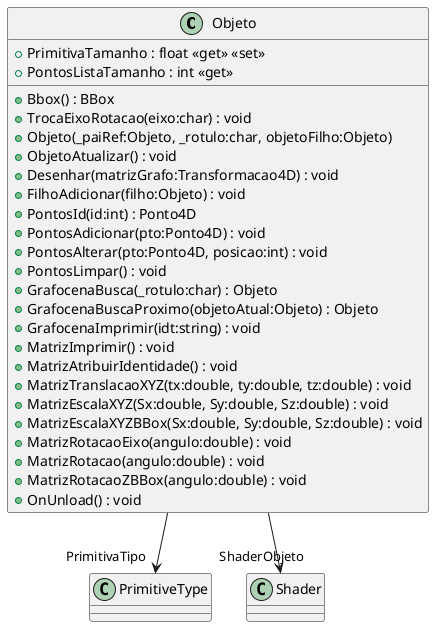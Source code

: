 @startuml
class Objeto {
    + PrimitivaTamanho : float <<get>> <<set>>
    + PontosListaTamanho : int <<get>>
    + Bbox() : BBox
    + TrocaEixoRotacao(eixo:char) : void
    + Objeto(_paiRef:Objeto, _rotulo:char, objetoFilho:Objeto)
    + ObjetoAtualizar() : void
    + Desenhar(matrizGrafo:Transformacao4D) : void
    + FilhoAdicionar(filho:Objeto) : void
    + PontosId(id:int) : Ponto4D
    + PontosAdicionar(pto:Ponto4D) : void
    + PontosAlterar(pto:Ponto4D, posicao:int) : void
    + PontosLimpar() : void
    + GrafocenaBusca(_rotulo:char) : Objeto
    + GrafocenaBuscaProximo(objetoAtual:Objeto) : Objeto
    + GrafocenaImprimir(idt:string) : void
    + MatrizImprimir() : void
    + MatrizAtribuirIdentidade() : void
    + MatrizTranslacaoXYZ(tx:double, ty:double, tz:double) : void
    + MatrizEscalaXYZ(Sx:double, Sy:double, Sz:double) : void
    + MatrizEscalaXYZBBox(Sx:double, Sy:double, Sz:double) : void
    + MatrizRotacaoEixo(angulo:double) : void
    + MatrizRotacao(angulo:double) : void
    + MatrizRotacaoZBBox(angulo:double) : void
    + OnUnload() : void
}
Objeto --> "PrimitivaTipo" PrimitiveType
Objeto --> "ShaderObjeto" Shader
@enduml
